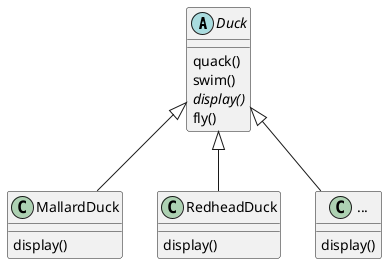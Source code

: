 @startuml

abstract class Duck {
	{method} quack()
	{method} swim()
	{abstract} {method} display()
	{method} fly()	
}

class MallardDuck {
	{method} display()
}

class RedheadDuck {
	{method} display()
}

class "..." as MoreDucks {
	{method} display()
}

Duck <|-- RedheadDuck
Duck <|-- MallardDuck
Duck <|-- MoreDucks

@enduml

